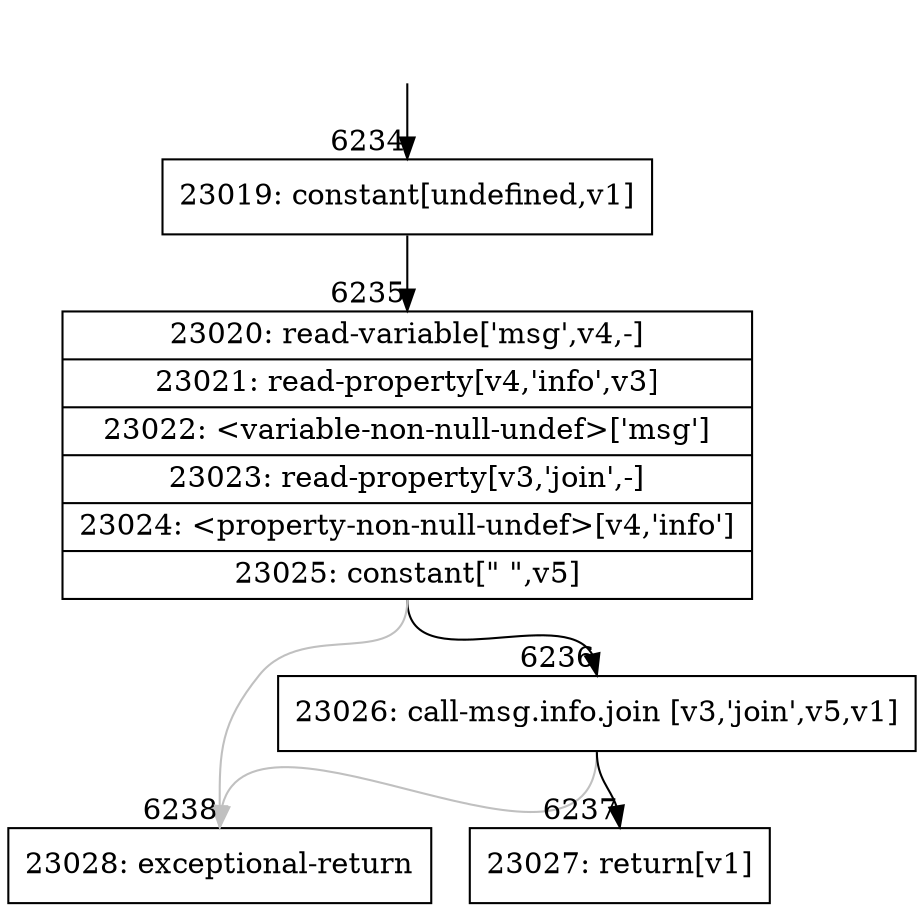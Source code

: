 digraph {
rankdir="TD"
BB_entry418[shape=none,label=""];
BB_entry418 -> BB6234 [tailport=s, headport=n, headlabel="    6234"]
BB6234 [shape=record label="{23019: constant[undefined,v1]}" ] 
BB6234 -> BB6235 [tailport=s, headport=n, headlabel="      6235"]
BB6235 [shape=record label="{23020: read-variable['msg',v4,-]|23021: read-property[v4,'info',v3]|23022: \<variable-non-null-undef\>['msg']|23023: read-property[v3,'join',-]|23024: \<property-non-null-undef\>[v4,'info']|23025: constant[\" \",v5]}" ] 
BB6235 -> BB6236 [tailport=s, headport=n, headlabel="      6236"]
BB6235 -> BB6238 [tailport=s, headport=n, color=gray, headlabel="      6238"]
BB6236 [shape=record label="{23026: call-msg.info.join [v3,'join',v5,v1]}" ] 
BB6236 -> BB6237 [tailport=s, headport=n, headlabel="      6237"]
BB6236 -> BB6238 [tailport=s, headport=n, color=gray]
BB6237 [shape=record label="{23027: return[v1]}" ] 
BB6238 [shape=record label="{23028: exceptional-return}" ] 
//#$~ 4430
}

